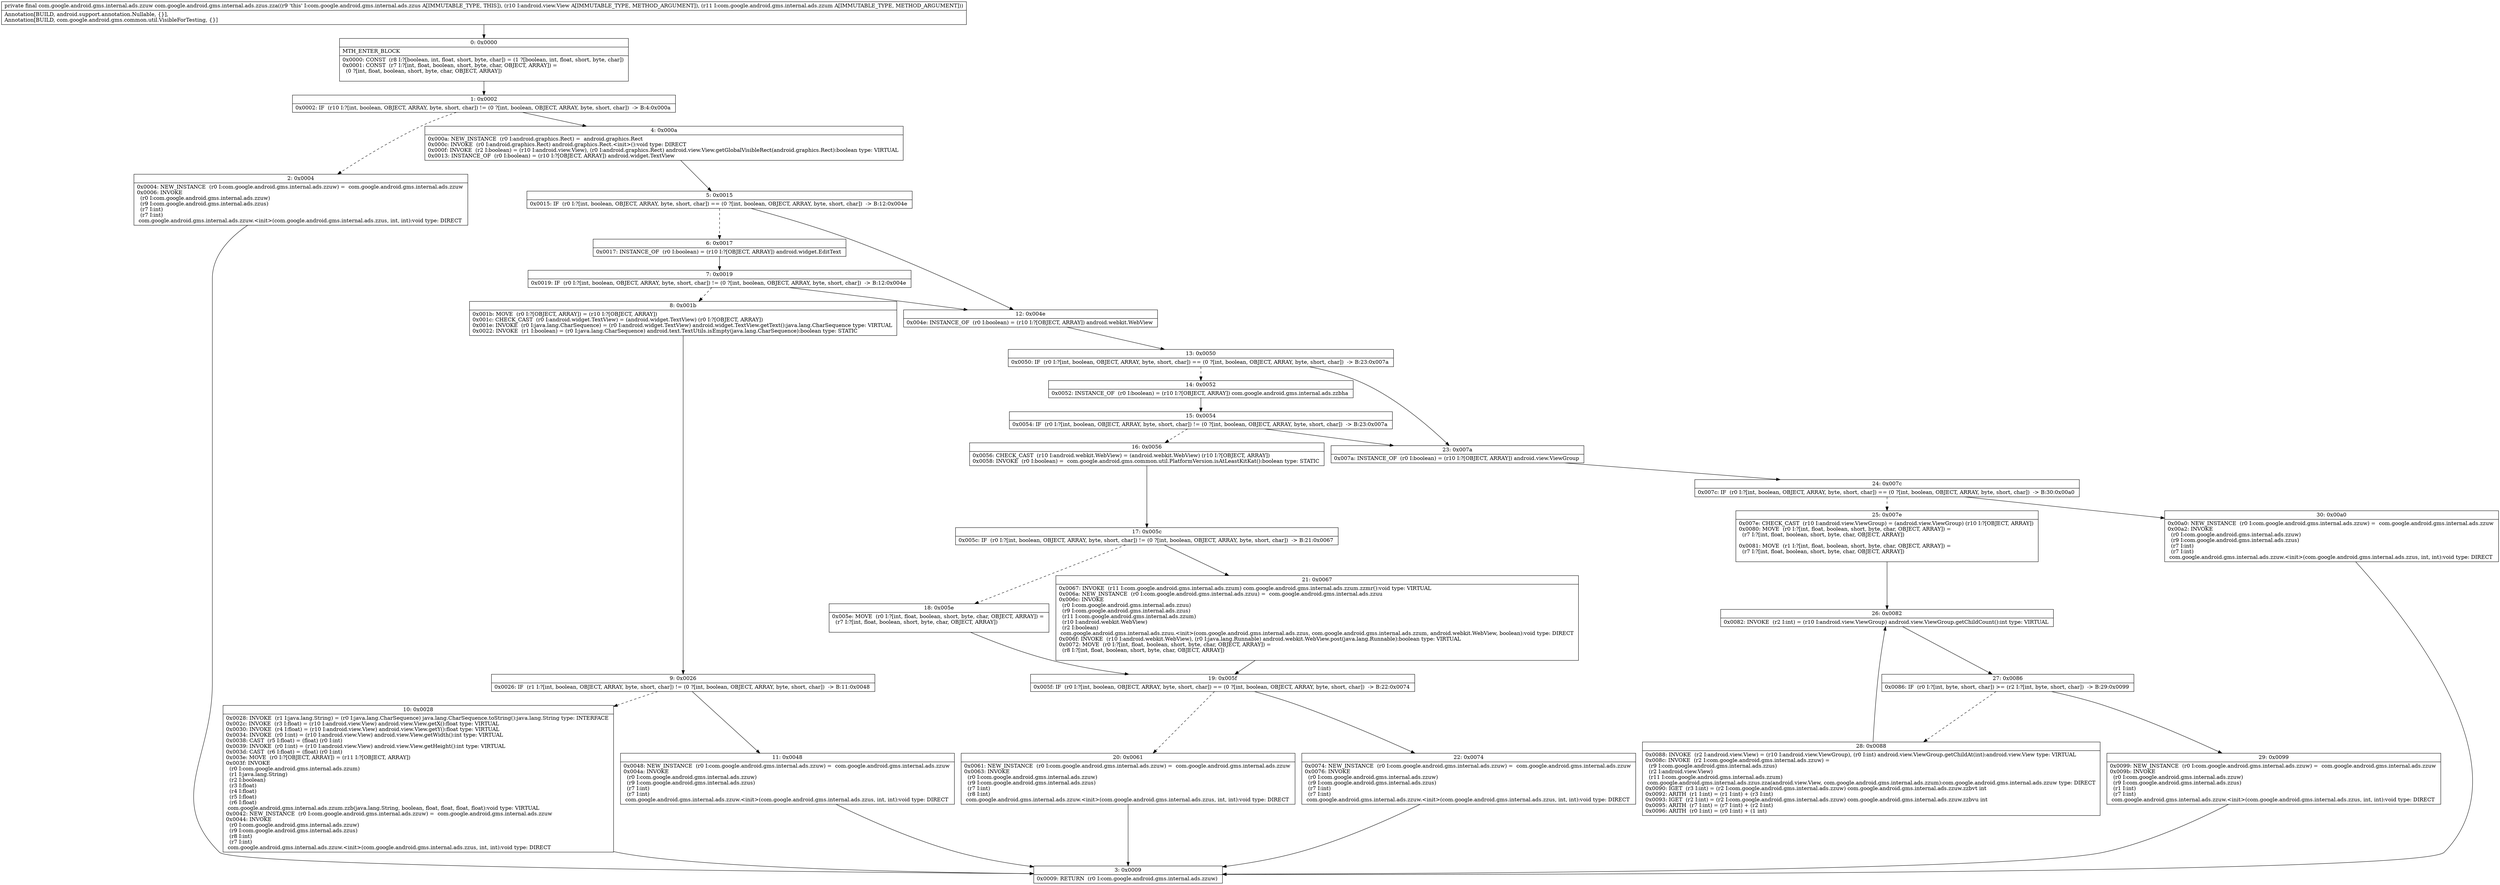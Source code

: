digraph "CFG forcom.google.android.gms.internal.ads.zzus.zza(Landroid\/view\/View;Lcom\/google\/android\/gms\/internal\/ads\/zzum;)Lcom\/google\/android\/gms\/internal\/ads\/zzuw;" {
Node_0 [shape=record,label="{0\:\ 0x0000|MTH_ENTER_BLOCK\l|0x0000: CONST  (r8 I:?[boolean, int, float, short, byte, char]) = (1 ?[boolean, int, float, short, byte, char]) \l0x0001: CONST  (r7 I:?[int, float, boolean, short, byte, char, OBJECT, ARRAY]) = \l  (0 ?[int, float, boolean, short, byte, char, OBJECT, ARRAY])\l \l}"];
Node_1 [shape=record,label="{1\:\ 0x0002|0x0002: IF  (r10 I:?[int, boolean, OBJECT, ARRAY, byte, short, char]) != (0 ?[int, boolean, OBJECT, ARRAY, byte, short, char])  \-\> B:4:0x000a \l}"];
Node_2 [shape=record,label="{2\:\ 0x0004|0x0004: NEW_INSTANCE  (r0 I:com.google.android.gms.internal.ads.zzuw) =  com.google.android.gms.internal.ads.zzuw \l0x0006: INVOKE  \l  (r0 I:com.google.android.gms.internal.ads.zzuw)\l  (r9 I:com.google.android.gms.internal.ads.zzus)\l  (r7 I:int)\l  (r7 I:int)\l com.google.android.gms.internal.ads.zzuw.\<init\>(com.google.android.gms.internal.ads.zzus, int, int):void type: DIRECT \l}"];
Node_3 [shape=record,label="{3\:\ 0x0009|0x0009: RETURN  (r0 I:com.google.android.gms.internal.ads.zzuw) \l}"];
Node_4 [shape=record,label="{4\:\ 0x000a|0x000a: NEW_INSTANCE  (r0 I:android.graphics.Rect) =  android.graphics.Rect \l0x000c: INVOKE  (r0 I:android.graphics.Rect) android.graphics.Rect.\<init\>():void type: DIRECT \l0x000f: INVOKE  (r2 I:boolean) = (r10 I:android.view.View), (r0 I:android.graphics.Rect) android.view.View.getGlobalVisibleRect(android.graphics.Rect):boolean type: VIRTUAL \l0x0013: INSTANCE_OF  (r0 I:boolean) = (r10 I:?[OBJECT, ARRAY]) android.widget.TextView \l}"];
Node_5 [shape=record,label="{5\:\ 0x0015|0x0015: IF  (r0 I:?[int, boolean, OBJECT, ARRAY, byte, short, char]) == (0 ?[int, boolean, OBJECT, ARRAY, byte, short, char])  \-\> B:12:0x004e \l}"];
Node_6 [shape=record,label="{6\:\ 0x0017|0x0017: INSTANCE_OF  (r0 I:boolean) = (r10 I:?[OBJECT, ARRAY]) android.widget.EditText \l}"];
Node_7 [shape=record,label="{7\:\ 0x0019|0x0019: IF  (r0 I:?[int, boolean, OBJECT, ARRAY, byte, short, char]) != (0 ?[int, boolean, OBJECT, ARRAY, byte, short, char])  \-\> B:12:0x004e \l}"];
Node_8 [shape=record,label="{8\:\ 0x001b|0x001b: MOVE  (r0 I:?[OBJECT, ARRAY]) = (r10 I:?[OBJECT, ARRAY]) \l0x001c: CHECK_CAST  (r0 I:android.widget.TextView) = (android.widget.TextView) (r0 I:?[OBJECT, ARRAY]) \l0x001e: INVOKE  (r0 I:java.lang.CharSequence) = (r0 I:android.widget.TextView) android.widget.TextView.getText():java.lang.CharSequence type: VIRTUAL \l0x0022: INVOKE  (r1 I:boolean) = (r0 I:java.lang.CharSequence) android.text.TextUtils.isEmpty(java.lang.CharSequence):boolean type: STATIC \l}"];
Node_9 [shape=record,label="{9\:\ 0x0026|0x0026: IF  (r1 I:?[int, boolean, OBJECT, ARRAY, byte, short, char]) != (0 ?[int, boolean, OBJECT, ARRAY, byte, short, char])  \-\> B:11:0x0048 \l}"];
Node_10 [shape=record,label="{10\:\ 0x0028|0x0028: INVOKE  (r1 I:java.lang.String) = (r0 I:java.lang.CharSequence) java.lang.CharSequence.toString():java.lang.String type: INTERFACE \l0x002c: INVOKE  (r3 I:float) = (r10 I:android.view.View) android.view.View.getX():float type: VIRTUAL \l0x0030: INVOKE  (r4 I:float) = (r10 I:android.view.View) android.view.View.getY():float type: VIRTUAL \l0x0034: INVOKE  (r0 I:int) = (r10 I:android.view.View) android.view.View.getWidth():int type: VIRTUAL \l0x0038: CAST  (r5 I:float) = (float) (r0 I:int) \l0x0039: INVOKE  (r0 I:int) = (r10 I:android.view.View) android.view.View.getHeight():int type: VIRTUAL \l0x003d: CAST  (r6 I:float) = (float) (r0 I:int) \l0x003e: MOVE  (r0 I:?[OBJECT, ARRAY]) = (r11 I:?[OBJECT, ARRAY]) \l0x003f: INVOKE  \l  (r0 I:com.google.android.gms.internal.ads.zzum)\l  (r1 I:java.lang.String)\l  (r2 I:boolean)\l  (r3 I:float)\l  (r4 I:float)\l  (r5 I:float)\l  (r6 I:float)\l com.google.android.gms.internal.ads.zzum.zzb(java.lang.String, boolean, float, float, float, float):void type: VIRTUAL \l0x0042: NEW_INSTANCE  (r0 I:com.google.android.gms.internal.ads.zzuw) =  com.google.android.gms.internal.ads.zzuw \l0x0044: INVOKE  \l  (r0 I:com.google.android.gms.internal.ads.zzuw)\l  (r9 I:com.google.android.gms.internal.ads.zzus)\l  (r8 I:int)\l  (r7 I:int)\l com.google.android.gms.internal.ads.zzuw.\<init\>(com.google.android.gms.internal.ads.zzus, int, int):void type: DIRECT \l}"];
Node_11 [shape=record,label="{11\:\ 0x0048|0x0048: NEW_INSTANCE  (r0 I:com.google.android.gms.internal.ads.zzuw) =  com.google.android.gms.internal.ads.zzuw \l0x004a: INVOKE  \l  (r0 I:com.google.android.gms.internal.ads.zzuw)\l  (r9 I:com.google.android.gms.internal.ads.zzus)\l  (r7 I:int)\l  (r7 I:int)\l com.google.android.gms.internal.ads.zzuw.\<init\>(com.google.android.gms.internal.ads.zzus, int, int):void type: DIRECT \l}"];
Node_12 [shape=record,label="{12\:\ 0x004e|0x004e: INSTANCE_OF  (r0 I:boolean) = (r10 I:?[OBJECT, ARRAY]) android.webkit.WebView \l}"];
Node_13 [shape=record,label="{13\:\ 0x0050|0x0050: IF  (r0 I:?[int, boolean, OBJECT, ARRAY, byte, short, char]) == (0 ?[int, boolean, OBJECT, ARRAY, byte, short, char])  \-\> B:23:0x007a \l}"];
Node_14 [shape=record,label="{14\:\ 0x0052|0x0052: INSTANCE_OF  (r0 I:boolean) = (r10 I:?[OBJECT, ARRAY]) com.google.android.gms.internal.ads.zzbha \l}"];
Node_15 [shape=record,label="{15\:\ 0x0054|0x0054: IF  (r0 I:?[int, boolean, OBJECT, ARRAY, byte, short, char]) != (0 ?[int, boolean, OBJECT, ARRAY, byte, short, char])  \-\> B:23:0x007a \l}"];
Node_16 [shape=record,label="{16\:\ 0x0056|0x0056: CHECK_CAST  (r10 I:android.webkit.WebView) = (android.webkit.WebView) (r10 I:?[OBJECT, ARRAY]) \l0x0058: INVOKE  (r0 I:boolean) =  com.google.android.gms.common.util.PlatformVersion.isAtLeastKitKat():boolean type: STATIC \l}"];
Node_17 [shape=record,label="{17\:\ 0x005c|0x005c: IF  (r0 I:?[int, boolean, OBJECT, ARRAY, byte, short, char]) != (0 ?[int, boolean, OBJECT, ARRAY, byte, short, char])  \-\> B:21:0x0067 \l}"];
Node_18 [shape=record,label="{18\:\ 0x005e|0x005e: MOVE  (r0 I:?[int, float, boolean, short, byte, char, OBJECT, ARRAY]) = \l  (r7 I:?[int, float, boolean, short, byte, char, OBJECT, ARRAY])\l \l}"];
Node_19 [shape=record,label="{19\:\ 0x005f|0x005f: IF  (r0 I:?[int, boolean, OBJECT, ARRAY, byte, short, char]) == (0 ?[int, boolean, OBJECT, ARRAY, byte, short, char])  \-\> B:22:0x0074 \l}"];
Node_20 [shape=record,label="{20\:\ 0x0061|0x0061: NEW_INSTANCE  (r0 I:com.google.android.gms.internal.ads.zzuw) =  com.google.android.gms.internal.ads.zzuw \l0x0063: INVOKE  \l  (r0 I:com.google.android.gms.internal.ads.zzuw)\l  (r9 I:com.google.android.gms.internal.ads.zzus)\l  (r7 I:int)\l  (r8 I:int)\l com.google.android.gms.internal.ads.zzuw.\<init\>(com.google.android.gms.internal.ads.zzus, int, int):void type: DIRECT \l}"];
Node_21 [shape=record,label="{21\:\ 0x0067|0x0067: INVOKE  (r11 I:com.google.android.gms.internal.ads.zzum) com.google.android.gms.internal.ads.zzum.zzmr():void type: VIRTUAL \l0x006a: NEW_INSTANCE  (r0 I:com.google.android.gms.internal.ads.zzuu) =  com.google.android.gms.internal.ads.zzuu \l0x006c: INVOKE  \l  (r0 I:com.google.android.gms.internal.ads.zzuu)\l  (r9 I:com.google.android.gms.internal.ads.zzus)\l  (r11 I:com.google.android.gms.internal.ads.zzum)\l  (r10 I:android.webkit.WebView)\l  (r2 I:boolean)\l com.google.android.gms.internal.ads.zzuu.\<init\>(com.google.android.gms.internal.ads.zzus, com.google.android.gms.internal.ads.zzum, android.webkit.WebView, boolean):void type: DIRECT \l0x006f: INVOKE  (r10 I:android.webkit.WebView), (r0 I:java.lang.Runnable) android.webkit.WebView.post(java.lang.Runnable):boolean type: VIRTUAL \l0x0072: MOVE  (r0 I:?[int, float, boolean, short, byte, char, OBJECT, ARRAY]) = \l  (r8 I:?[int, float, boolean, short, byte, char, OBJECT, ARRAY])\l \l}"];
Node_22 [shape=record,label="{22\:\ 0x0074|0x0074: NEW_INSTANCE  (r0 I:com.google.android.gms.internal.ads.zzuw) =  com.google.android.gms.internal.ads.zzuw \l0x0076: INVOKE  \l  (r0 I:com.google.android.gms.internal.ads.zzuw)\l  (r9 I:com.google.android.gms.internal.ads.zzus)\l  (r7 I:int)\l  (r7 I:int)\l com.google.android.gms.internal.ads.zzuw.\<init\>(com.google.android.gms.internal.ads.zzus, int, int):void type: DIRECT \l}"];
Node_23 [shape=record,label="{23\:\ 0x007a|0x007a: INSTANCE_OF  (r0 I:boolean) = (r10 I:?[OBJECT, ARRAY]) android.view.ViewGroup \l}"];
Node_24 [shape=record,label="{24\:\ 0x007c|0x007c: IF  (r0 I:?[int, boolean, OBJECT, ARRAY, byte, short, char]) == (0 ?[int, boolean, OBJECT, ARRAY, byte, short, char])  \-\> B:30:0x00a0 \l}"];
Node_25 [shape=record,label="{25\:\ 0x007e|0x007e: CHECK_CAST  (r10 I:android.view.ViewGroup) = (android.view.ViewGroup) (r10 I:?[OBJECT, ARRAY]) \l0x0080: MOVE  (r0 I:?[int, float, boolean, short, byte, char, OBJECT, ARRAY]) = \l  (r7 I:?[int, float, boolean, short, byte, char, OBJECT, ARRAY])\l \l0x0081: MOVE  (r1 I:?[int, float, boolean, short, byte, char, OBJECT, ARRAY]) = \l  (r7 I:?[int, float, boolean, short, byte, char, OBJECT, ARRAY])\l \l}"];
Node_26 [shape=record,label="{26\:\ 0x0082|0x0082: INVOKE  (r2 I:int) = (r10 I:android.view.ViewGroup) android.view.ViewGroup.getChildCount():int type: VIRTUAL \l}"];
Node_27 [shape=record,label="{27\:\ 0x0086|0x0086: IF  (r0 I:?[int, byte, short, char]) \>= (r2 I:?[int, byte, short, char])  \-\> B:29:0x0099 \l}"];
Node_28 [shape=record,label="{28\:\ 0x0088|0x0088: INVOKE  (r2 I:android.view.View) = (r10 I:android.view.ViewGroup), (r0 I:int) android.view.ViewGroup.getChildAt(int):android.view.View type: VIRTUAL \l0x008c: INVOKE  (r2 I:com.google.android.gms.internal.ads.zzuw) = \l  (r9 I:com.google.android.gms.internal.ads.zzus)\l  (r2 I:android.view.View)\l  (r11 I:com.google.android.gms.internal.ads.zzum)\l com.google.android.gms.internal.ads.zzus.zza(android.view.View, com.google.android.gms.internal.ads.zzum):com.google.android.gms.internal.ads.zzuw type: DIRECT \l0x0090: IGET  (r3 I:int) = (r2 I:com.google.android.gms.internal.ads.zzuw) com.google.android.gms.internal.ads.zzuw.zzbvt int \l0x0092: ARITH  (r1 I:int) = (r1 I:int) + (r3 I:int) \l0x0093: IGET  (r2 I:int) = (r2 I:com.google.android.gms.internal.ads.zzuw) com.google.android.gms.internal.ads.zzuw.zzbvu int \l0x0095: ARITH  (r7 I:int) = (r7 I:int) + (r2 I:int) \l0x0096: ARITH  (r0 I:int) = (r0 I:int) + (1 int) \l}"];
Node_29 [shape=record,label="{29\:\ 0x0099|0x0099: NEW_INSTANCE  (r0 I:com.google.android.gms.internal.ads.zzuw) =  com.google.android.gms.internal.ads.zzuw \l0x009b: INVOKE  \l  (r0 I:com.google.android.gms.internal.ads.zzuw)\l  (r9 I:com.google.android.gms.internal.ads.zzus)\l  (r1 I:int)\l  (r7 I:int)\l com.google.android.gms.internal.ads.zzuw.\<init\>(com.google.android.gms.internal.ads.zzus, int, int):void type: DIRECT \l}"];
Node_30 [shape=record,label="{30\:\ 0x00a0|0x00a0: NEW_INSTANCE  (r0 I:com.google.android.gms.internal.ads.zzuw) =  com.google.android.gms.internal.ads.zzuw \l0x00a2: INVOKE  \l  (r0 I:com.google.android.gms.internal.ads.zzuw)\l  (r9 I:com.google.android.gms.internal.ads.zzus)\l  (r7 I:int)\l  (r7 I:int)\l com.google.android.gms.internal.ads.zzuw.\<init\>(com.google.android.gms.internal.ads.zzus, int, int):void type: DIRECT \l}"];
MethodNode[shape=record,label="{private final com.google.android.gms.internal.ads.zzuw com.google.android.gms.internal.ads.zzus.zza((r9 'this' I:com.google.android.gms.internal.ads.zzus A[IMMUTABLE_TYPE, THIS]), (r10 I:android.view.View A[IMMUTABLE_TYPE, METHOD_ARGUMENT]), (r11 I:com.google.android.gms.internal.ads.zzum A[IMMUTABLE_TYPE, METHOD_ARGUMENT]))  | Annotation[BUILD, android.support.annotation.Nullable, \{\}], \lAnnotation[BUILD, com.google.android.gms.common.util.VisibleForTesting, \{\}]\l}"];
MethodNode -> Node_0;
Node_0 -> Node_1;
Node_1 -> Node_2[style=dashed];
Node_1 -> Node_4;
Node_2 -> Node_3;
Node_4 -> Node_5;
Node_5 -> Node_6[style=dashed];
Node_5 -> Node_12;
Node_6 -> Node_7;
Node_7 -> Node_8[style=dashed];
Node_7 -> Node_12;
Node_8 -> Node_9;
Node_9 -> Node_10[style=dashed];
Node_9 -> Node_11;
Node_10 -> Node_3;
Node_11 -> Node_3;
Node_12 -> Node_13;
Node_13 -> Node_14[style=dashed];
Node_13 -> Node_23;
Node_14 -> Node_15;
Node_15 -> Node_16[style=dashed];
Node_15 -> Node_23;
Node_16 -> Node_17;
Node_17 -> Node_18[style=dashed];
Node_17 -> Node_21;
Node_18 -> Node_19;
Node_19 -> Node_20[style=dashed];
Node_19 -> Node_22;
Node_20 -> Node_3;
Node_21 -> Node_19;
Node_22 -> Node_3;
Node_23 -> Node_24;
Node_24 -> Node_25[style=dashed];
Node_24 -> Node_30;
Node_25 -> Node_26;
Node_26 -> Node_27;
Node_27 -> Node_28[style=dashed];
Node_27 -> Node_29;
Node_28 -> Node_26;
Node_29 -> Node_3;
Node_30 -> Node_3;
}

